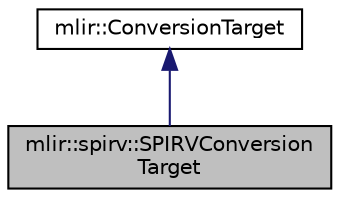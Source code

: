 digraph "mlir::spirv::SPIRVConversionTarget"
{
  bgcolor="transparent";
  edge [fontname="Helvetica",fontsize="10",labelfontname="Helvetica",labelfontsize="10"];
  node [fontname="Helvetica",fontsize="10",shape=record];
  Node2 [label="mlir::spirv::SPIRVConversion\lTarget",height=0.2,width=0.4,color="black", fillcolor="grey75", style="filled", fontcolor="black"];
  Node3 -> Node2 [dir="back",color="midnightblue",fontsize="10",style="solid",fontname="Helvetica"];
  Node3 [label="mlir::ConversionTarget",height=0.2,width=0.4,color="black",URL="$classmlir_1_1ConversionTarget.html",tooltip="This class describes a specific conversion target. "];
}
